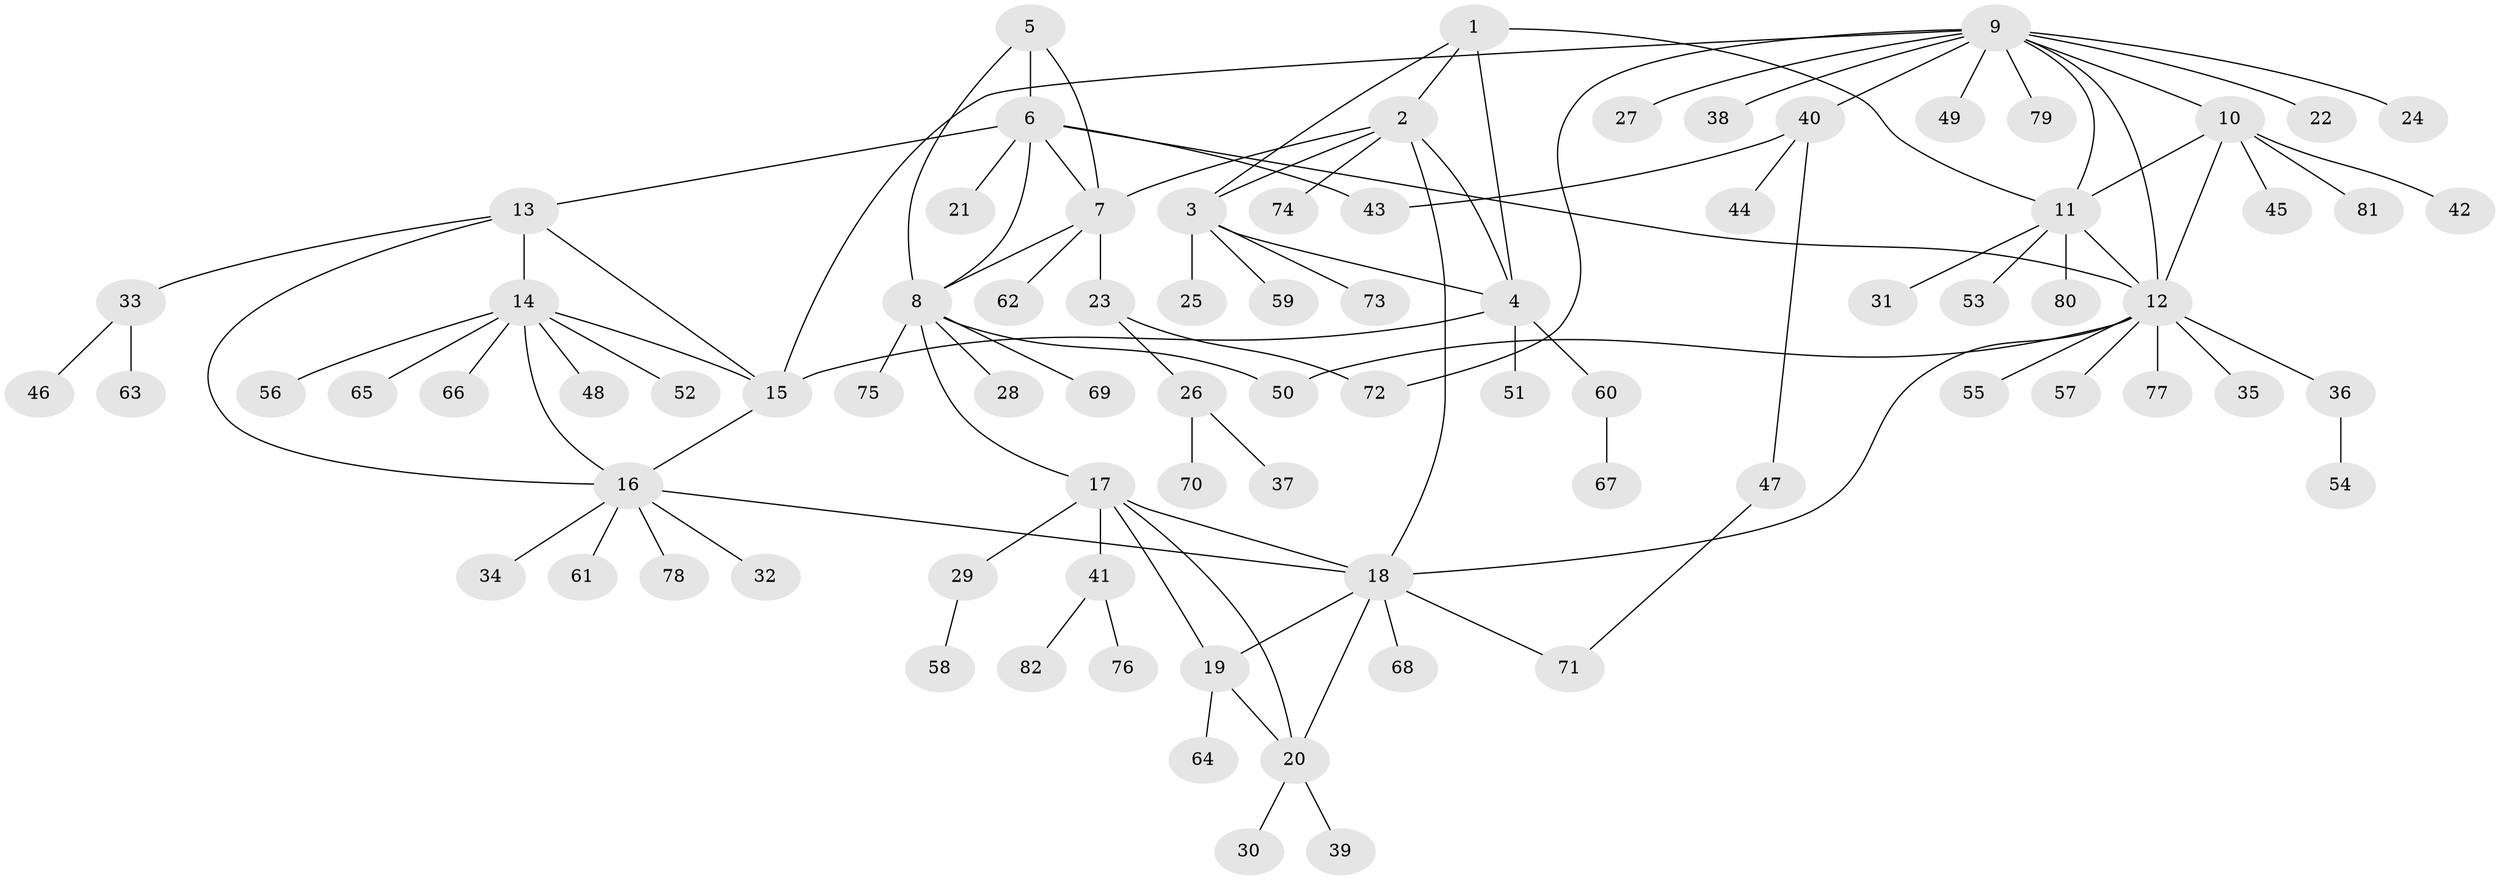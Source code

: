 // coarse degree distribution, {4: 0.015873015873015872, 11: 0.015873015873015872, 5: 0.09523809523809523, 9: 0.015873015873015872, 7: 0.047619047619047616, 6: 0.031746031746031744, 14: 0.015873015873015872, 10: 0.015873015873015872, 1: 0.6190476190476191, 2: 0.12698412698412698}
// Generated by graph-tools (version 1.1) at 2025/24/03/03/25 07:24:11]
// undirected, 82 vertices, 106 edges
graph export_dot {
graph [start="1"]
  node [color=gray90,style=filled];
  1;
  2;
  3;
  4;
  5;
  6;
  7;
  8;
  9;
  10;
  11;
  12;
  13;
  14;
  15;
  16;
  17;
  18;
  19;
  20;
  21;
  22;
  23;
  24;
  25;
  26;
  27;
  28;
  29;
  30;
  31;
  32;
  33;
  34;
  35;
  36;
  37;
  38;
  39;
  40;
  41;
  42;
  43;
  44;
  45;
  46;
  47;
  48;
  49;
  50;
  51;
  52;
  53;
  54;
  55;
  56;
  57;
  58;
  59;
  60;
  61;
  62;
  63;
  64;
  65;
  66;
  67;
  68;
  69;
  70;
  71;
  72;
  73;
  74;
  75;
  76;
  77;
  78;
  79;
  80;
  81;
  82;
  1 -- 2;
  1 -- 3;
  1 -- 4;
  1 -- 11;
  2 -- 3;
  2 -- 4;
  2 -- 7;
  2 -- 18;
  2 -- 74;
  3 -- 4;
  3 -- 25;
  3 -- 59;
  3 -- 73;
  4 -- 15;
  4 -- 51;
  4 -- 60;
  5 -- 6;
  5 -- 7;
  5 -- 8;
  6 -- 7;
  6 -- 8;
  6 -- 12;
  6 -- 13;
  6 -- 21;
  6 -- 43;
  7 -- 8;
  7 -- 23;
  7 -- 62;
  8 -- 17;
  8 -- 28;
  8 -- 50;
  8 -- 69;
  8 -- 75;
  9 -- 10;
  9 -- 11;
  9 -- 12;
  9 -- 15;
  9 -- 22;
  9 -- 24;
  9 -- 27;
  9 -- 38;
  9 -- 40;
  9 -- 49;
  9 -- 72;
  9 -- 79;
  10 -- 11;
  10 -- 12;
  10 -- 42;
  10 -- 45;
  10 -- 81;
  11 -- 12;
  11 -- 31;
  11 -- 53;
  11 -- 80;
  12 -- 18;
  12 -- 35;
  12 -- 36;
  12 -- 50;
  12 -- 55;
  12 -- 57;
  12 -- 77;
  13 -- 14;
  13 -- 15;
  13 -- 16;
  13 -- 33;
  14 -- 15;
  14 -- 16;
  14 -- 48;
  14 -- 52;
  14 -- 56;
  14 -- 65;
  14 -- 66;
  15 -- 16;
  16 -- 18;
  16 -- 32;
  16 -- 34;
  16 -- 61;
  16 -- 78;
  17 -- 18;
  17 -- 19;
  17 -- 20;
  17 -- 29;
  17 -- 41;
  18 -- 19;
  18 -- 20;
  18 -- 68;
  18 -- 71;
  19 -- 20;
  19 -- 64;
  20 -- 30;
  20 -- 39;
  23 -- 26;
  23 -- 72;
  26 -- 37;
  26 -- 70;
  29 -- 58;
  33 -- 46;
  33 -- 63;
  36 -- 54;
  40 -- 43;
  40 -- 44;
  40 -- 47;
  41 -- 76;
  41 -- 82;
  47 -- 71;
  60 -- 67;
}
